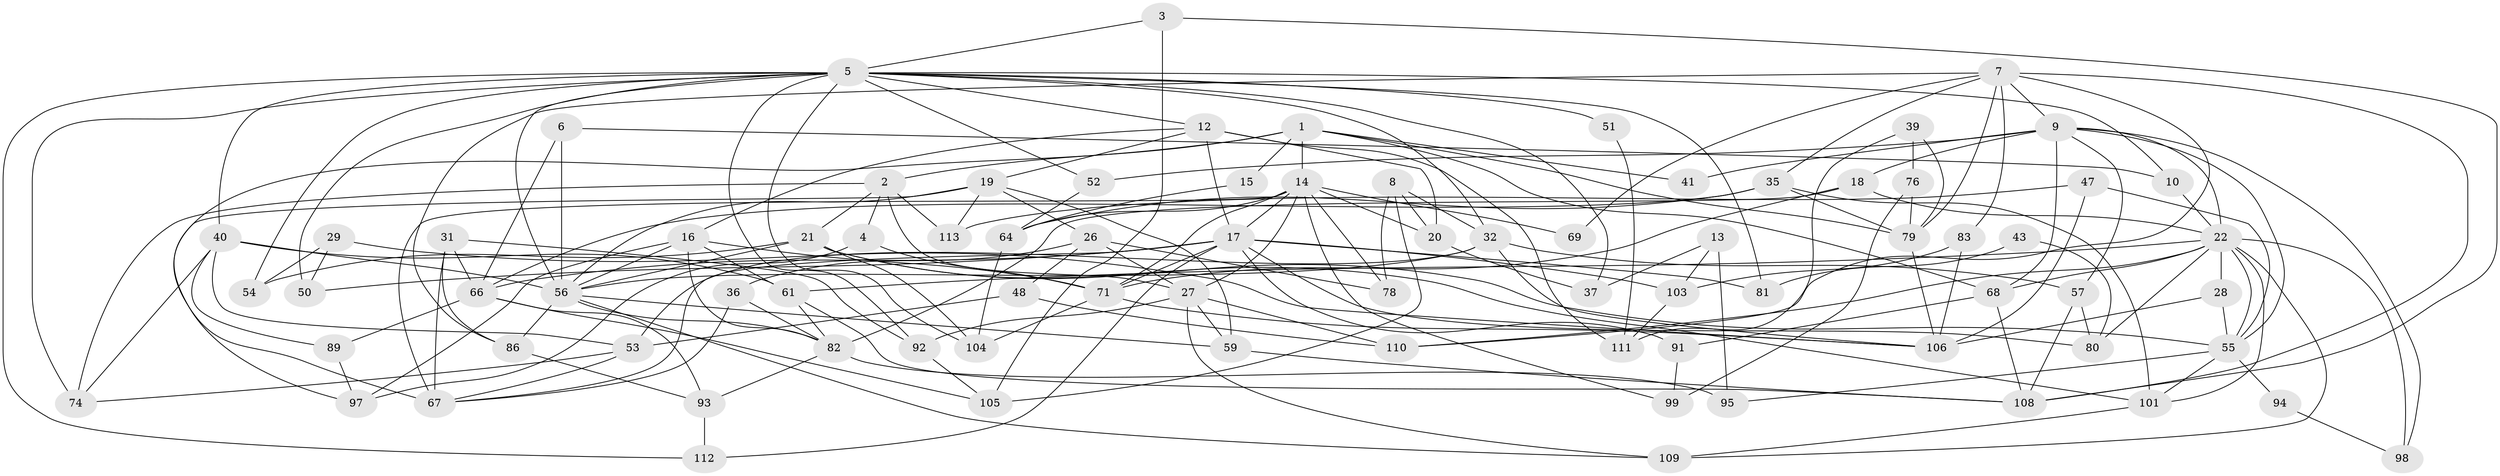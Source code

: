 // original degree distribution, {2: 0.13793103448275862, 3: 0.25862068965517243, 7: 0.0603448275862069, 4: 0.27586206896551724, 5: 0.1810344827586207, 6: 0.08620689655172414}
// Generated by graph-tools (version 1.1) at 2025/18/03/04/25 18:18:32]
// undirected, 81 vertices, 192 edges
graph export_dot {
graph [start="1"]
  node [color=gray90,style=filled];
  1 [super="+85"];
  2 [super="+114"];
  3 [super="+73"];
  4 [super="+63"];
  5 [super="+45+23"];
  6;
  7 [super="+25"];
  8;
  9 [super="+38+70"];
  10 [super="+11"];
  12 [super="+60"];
  13;
  14 [super="+65+24"];
  15;
  16 [super="+75"];
  17 [super="+72+49"];
  18;
  19;
  20 [super="+46"];
  21 [super="+116"];
  22 [super="+34+90"];
  26;
  27 [super="+44"];
  28;
  29;
  31;
  32 [super="+33"];
  35;
  36;
  37;
  39;
  40 [super="+62"];
  41;
  43;
  47;
  48;
  50;
  51;
  52;
  53 [super="+96"];
  54;
  55 [super="+100"];
  56 [super="+58"];
  57;
  59;
  61;
  64;
  66;
  67 [super="+107"];
  68;
  69;
  71 [super="+84+88"];
  74;
  76;
  78;
  79 [super="+87"];
  80;
  81;
  82;
  83;
  86;
  89 [super="+102"];
  91;
  92;
  93;
  94;
  95;
  97;
  98;
  99;
  101;
  103;
  104;
  105;
  106;
  108;
  109;
  110;
  111;
  112;
  113;
  1 -- 2;
  1 -- 68;
  1 -- 41;
  1 -- 15;
  1 -- 14;
  1 -- 79;
  1 -- 67;
  2 -- 113;
  2 -- 4;
  2 -- 21;
  2 -- 74;
  2 -- 27;
  3 -- 5;
  3 -- 105;
  3 -- 108;
  4 -- 97;
  4 -- 71;
  5 -- 104;
  5 -- 74;
  5 -- 50;
  5 -- 54;
  5 -- 52;
  5 -- 56;
  5 -- 12;
  5 -- 92;
  5 -- 37;
  5 -- 40;
  5 -- 10;
  5 -- 112;
  5 -- 81;
  5 -- 51;
  5 -- 32;
  6 -- 66;
  6 -- 56;
  6 -- 10;
  7 -- 9;
  7 -- 69;
  7 -- 35;
  7 -- 83;
  7 -- 86;
  7 -- 108;
  7 -- 110;
  7 -- 79;
  8 -- 105;
  8 -- 78;
  8 -- 20;
  8 -- 32;
  9 -- 52 [weight=2];
  9 -- 98;
  9 -- 18;
  9 -- 68;
  9 -- 22;
  9 -- 57;
  9 -- 41;
  9 -- 55;
  10 -- 22;
  12 -- 17;
  12 -- 19;
  12 -- 16;
  12 -- 20;
  12 -- 111;
  13 -- 95;
  13 -- 103;
  13 -- 37;
  14 -- 64;
  14 -- 69;
  14 -- 27;
  14 -- 71;
  14 -- 17;
  14 -- 99;
  14 -- 20;
  14 -- 67;
  14 -- 78;
  15 -- 64;
  16 -- 82;
  16 -- 56;
  16 -- 71;
  16 -- 97;
  16 -- 61;
  17 -- 67;
  17 -- 81;
  17 -- 80;
  17 -- 66;
  17 -- 103;
  17 -- 91;
  17 -- 112;
  17 -- 50;
  17 -- 71;
  18 -- 71;
  18 -- 22;
  18 -- 82;
  19 -- 26;
  19 -- 59;
  19 -- 97;
  19 -- 113;
  19 -- 56;
  20 -- 37;
  21 -- 56;
  21 -- 104;
  21 -- 101;
  21 -- 54;
  21 -- 55;
  22 -- 101;
  22 -- 80;
  22 -- 61;
  22 -- 55;
  22 -- 98;
  22 -- 68;
  22 -- 28;
  22 -- 109;
  22 -- 110;
  26 -- 36;
  26 -- 48;
  26 -- 27;
  26 -- 78;
  27 -- 92;
  27 -- 59;
  27 -- 110;
  27 -- 109;
  28 -- 55;
  28 -- 106;
  29 -- 106;
  29 -- 50;
  29 -- 54;
  31 -- 86;
  31 -- 67 [weight=2];
  31 -- 66;
  31 -- 92;
  32 -- 57;
  32 -- 106;
  32 -- 53;
  32 -- 56;
  35 -- 66;
  35 -- 64;
  35 -- 79;
  35 -- 101;
  36 -- 82;
  36 -- 67;
  39 -- 111;
  39 -- 76;
  39 -- 79;
  40 -- 61;
  40 -- 56;
  40 -- 74;
  40 -- 53;
  40 -- 89;
  43 -- 80;
  43 -- 81;
  47 -- 106;
  47 -- 113;
  47 -- 55;
  48 -- 53;
  48 -- 110;
  51 -- 111;
  52 -- 64;
  53 -- 74;
  53 -- 67;
  55 -- 101;
  55 -- 95;
  55 -- 94;
  56 -- 82;
  56 -- 86;
  56 -- 59;
  56 -- 109;
  57 -- 80;
  57 -- 108;
  59 -- 108;
  61 -- 82;
  61 -- 108;
  64 -- 104;
  66 -- 93;
  66 -- 105;
  66 -- 89;
  68 -- 108;
  68 -- 91;
  71 -- 104;
  71 -- 106;
  76 -- 99;
  76 -- 79;
  79 -- 106;
  82 -- 93;
  82 -- 95;
  83 -- 106;
  83 -- 103;
  86 -- 93;
  89 -- 97;
  91 -- 99;
  92 -- 105;
  93 -- 112;
  94 -- 98;
  101 -- 109;
  103 -- 111;
}

